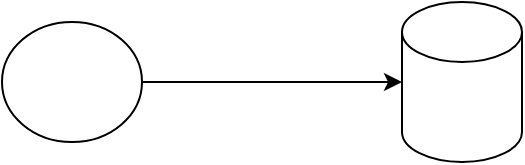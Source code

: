 <mxfile version="19.0.2" type="github">
  <diagram id="0d6YVnXEMLt_abe9QLZ7" name="Page-1">
    <mxGraphModel dx="1426" dy="803" grid="1" gridSize="10" guides="1" tooltips="1" connect="1" arrows="1" fold="1" page="1" pageScale="1" pageWidth="827" pageHeight="1169" math="0" shadow="0">
      <root>
        <mxCell id="0" />
        <mxCell id="1" parent="0" />
        <mxCell id="x0v3fOZ2a3Th3e30xJ1n-29" style="edgeStyle=orthogonalEdgeStyle;rounded=0;orthogonalLoop=1;jettySize=auto;html=1;exitX=1;exitY=0.5;exitDx=0;exitDy=0;entryX=0;entryY=0.5;entryDx=0;entryDy=0;entryPerimeter=0;" edge="1" parent="1" source="x0v3fOZ2a3Th3e30xJ1n-27" target="x0v3fOZ2a3Th3e30xJ1n-28">
          <mxGeometry relative="1" as="geometry" />
        </mxCell>
        <mxCell id="x0v3fOZ2a3Th3e30xJ1n-27" value="" style="ellipse;whiteSpace=wrap;html=1;" vertex="1" parent="1">
          <mxGeometry x="160" y="200" width="70" height="60" as="geometry" />
        </mxCell>
        <mxCell id="x0v3fOZ2a3Th3e30xJ1n-28" value="" style="shape=cylinder3;whiteSpace=wrap;html=1;boundedLbl=1;backgroundOutline=1;size=15;" vertex="1" parent="1">
          <mxGeometry x="360" y="190" width="60" height="80" as="geometry" />
        </mxCell>
      </root>
    </mxGraphModel>
  </diagram>
</mxfile>
